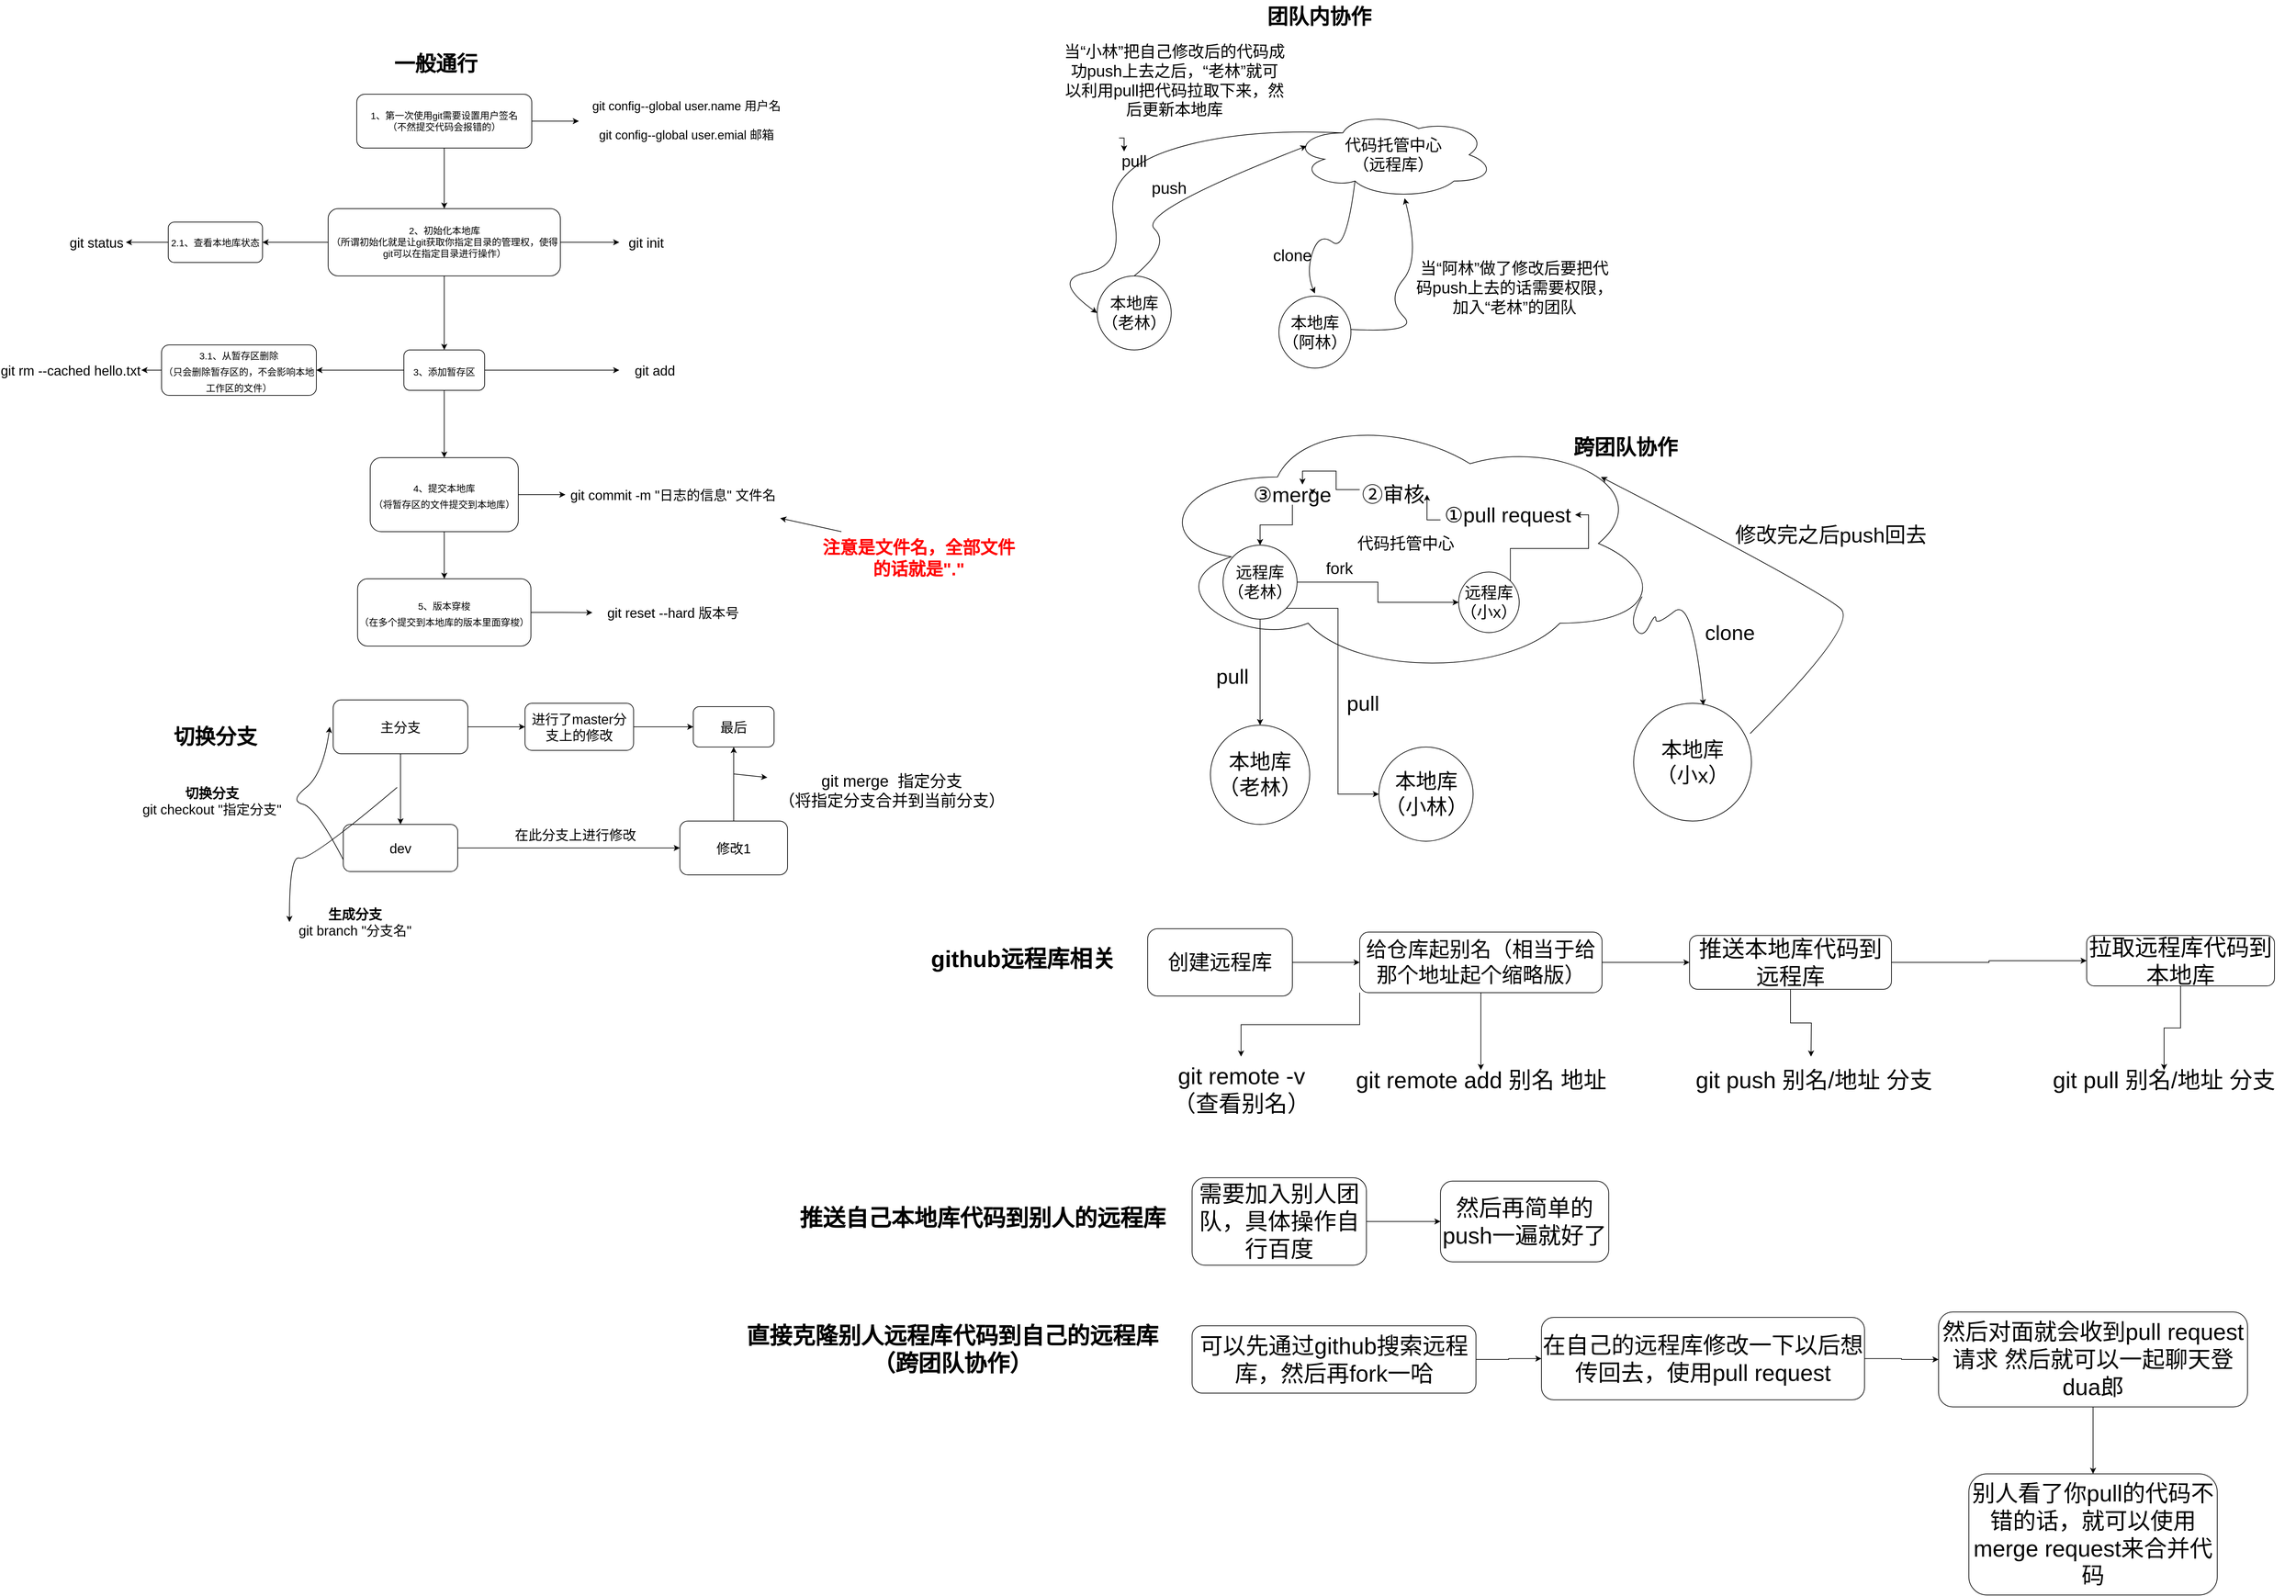 <mxfile version="16.5.1" type="device"><diagram id="C5RBs43oDa-KdzZeNtuy" name="Page-1"><mxGraphModel dx="2557" dy="1148" grid="1" gridSize="10" guides="1" tooltips="1" connect="1" arrows="1" fold="1" page="1" pageScale="1" pageWidth="827" pageHeight="1169" math="0" shadow="0"><root><mxCell id="WIyWlLk6GJQsqaUBKTNV-0"/><mxCell id="WIyWlLk6GJQsqaUBKTNV-1" parent="WIyWlLk6GJQsqaUBKTNV-0"/><mxCell id="z1bAeYXNtWVcuy7Jk_xN-4" style="edgeStyle=orthogonalEdgeStyle;rounded=0;orthogonalLoop=1;jettySize=auto;html=1;exitX=1;exitY=0.5;exitDx=0;exitDy=0;" parent="WIyWlLk6GJQsqaUBKTNV-1" source="z1bAeYXNtWVcuy7Jk_xN-0" target="z1bAeYXNtWVcuy7Jk_xN-2" edge="1"><mxGeometry relative="1" as="geometry"/></mxCell><mxCell id="z1bAeYXNtWVcuy7Jk_xN-11" style="edgeStyle=orthogonalEdgeStyle;rounded=0;orthogonalLoop=1;jettySize=auto;html=1;exitX=0.5;exitY=1;exitDx=0;exitDy=0;fontSize=18;" parent="WIyWlLk6GJQsqaUBKTNV-1" source="z1bAeYXNtWVcuy7Jk_xN-0" target="z1bAeYXNtWVcuy7Jk_xN-6" edge="1"><mxGeometry relative="1" as="geometry"/></mxCell><mxCell id="z1bAeYXNtWVcuy7Jk_xN-0" value="&lt;font style=&quot;font-size: 14px&quot;&gt;1、第一次使用git需要设置用户签名&lt;br&gt;（不然提交代码会报错的）&lt;/font&gt;" style="rounded=1;whiteSpace=wrap;html=1;" parent="WIyWlLk6GJQsqaUBKTNV-1" vertex="1"><mxGeometry x="-30" y="220" width="260" height="80" as="geometry"/></mxCell><mxCell id="z1bAeYXNtWVcuy7Jk_xN-2" value="&lt;font style=&quot;font-size: 18px&quot;&gt;git config--global user.name 用户名&lt;br&gt;&lt;br&gt;git config--global user.emial 邮箱&lt;/font&gt;" style="text;html=1;strokeColor=none;fillColor=none;align=center;verticalAlign=middle;whiteSpace=wrap;rounded=0;" parent="WIyWlLk6GJQsqaUBKTNV-1" vertex="1"><mxGeometry x="300" y="245" width="320" height="30" as="geometry"/></mxCell><mxCell id="z1bAeYXNtWVcuy7Jk_xN-8" style="edgeStyle=orthogonalEdgeStyle;rounded=0;orthogonalLoop=1;jettySize=auto;html=1;exitX=1;exitY=0.5;exitDx=0;exitDy=0;fontSize=18;" parent="WIyWlLk6GJQsqaUBKTNV-1" source="z1bAeYXNtWVcuy7Jk_xN-6" edge="1"><mxGeometry relative="1" as="geometry"><mxPoint x="360" y="440" as="targetPoint"/><Array as="points"><mxPoint x="300" y="440"/><mxPoint x="300" y="440"/></Array></mxGeometry></mxCell><mxCell id="z1bAeYXNtWVcuy7Jk_xN-10" style="edgeStyle=orthogonalEdgeStyle;rounded=0;orthogonalLoop=1;jettySize=auto;html=1;exitX=0;exitY=0.5;exitDx=0;exitDy=0;entryX=1;entryY=0.5;entryDx=0;entryDy=0;fontSize=18;" parent="WIyWlLk6GJQsqaUBKTNV-1" source="z1bAeYXNtWVcuy7Jk_xN-6" target="z1bAeYXNtWVcuy7Jk_xN-9" edge="1"><mxGeometry relative="1" as="geometry"/></mxCell><mxCell id="z1bAeYXNtWVcuy7Jk_xN-16" style="edgeStyle=orthogonalEdgeStyle;rounded=0;orthogonalLoop=1;jettySize=auto;html=1;exitX=0.5;exitY=1;exitDx=0;exitDy=0;fontSize=20;" parent="WIyWlLk6GJQsqaUBKTNV-1" source="z1bAeYXNtWVcuy7Jk_xN-6" target="z1bAeYXNtWVcuy7Jk_xN-15" edge="1"><mxGeometry relative="1" as="geometry"/></mxCell><mxCell id="z1bAeYXNtWVcuy7Jk_xN-6" value="&lt;font style=&quot;font-size: 14px&quot;&gt;2、初始化本地库&lt;br&gt;（所谓初始化就是让git获取你指定目录的管理权，使得git可以在指定目录进行操作）&lt;/font&gt;" style="rounded=1;whiteSpace=wrap;html=1;" parent="WIyWlLk6GJQsqaUBKTNV-1" vertex="1"><mxGeometry x="-72.5" y="390" width="345" height="100" as="geometry"/></mxCell><mxCell id="z1bAeYXNtWVcuy7Jk_xN-7" value="&lt;font style=&quot;font-size: 20px&quot;&gt;git init&lt;/font&gt;" style="text;html=1;strokeColor=none;fillColor=none;align=center;verticalAlign=middle;whiteSpace=wrap;rounded=0;" parent="WIyWlLk6GJQsqaUBKTNV-1" vertex="1"><mxGeometry x="370" y="425" width="60" height="30" as="geometry"/></mxCell><mxCell id="z1bAeYXNtWVcuy7Jk_xN-14" style="edgeStyle=orthogonalEdgeStyle;rounded=0;orthogonalLoop=1;jettySize=auto;html=1;exitX=0;exitY=0.5;exitDx=0;exitDy=0;fontSize=14;" parent="WIyWlLk6GJQsqaUBKTNV-1" source="z1bAeYXNtWVcuy7Jk_xN-9" target="z1bAeYXNtWVcuy7Jk_xN-12" edge="1"><mxGeometry relative="1" as="geometry"/></mxCell><mxCell id="z1bAeYXNtWVcuy7Jk_xN-9" value="&lt;font style=&quot;font-size: 14px&quot;&gt;2.1、查看本地库状态&lt;/font&gt;" style="rounded=1;whiteSpace=wrap;html=1;fontSize=18;" parent="WIyWlLk6GJQsqaUBKTNV-1" vertex="1"><mxGeometry x="-310" y="410" width="140" height="60" as="geometry"/></mxCell><mxCell id="z1bAeYXNtWVcuy7Jk_xN-12" value="&lt;font style=&quot;font-size: 20px&quot;&gt;git status&lt;/font&gt;" style="text;html=1;strokeColor=none;fillColor=none;align=center;verticalAlign=middle;whiteSpace=wrap;rounded=0;fontSize=14;" parent="WIyWlLk6GJQsqaUBKTNV-1" vertex="1"><mxGeometry x="-460" y="425" width="87" height="30" as="geometry"/></mxCell><mxCell id="z1bAeYXNtWVcuy7Jk_xN-18" style="edgeStyle=orthogonalEdgeStyle;rounded=0;orthogonalLoop=1;jettySize=auto;html=1;exitX=1;exitY=0.5;exitDx=0;exitDy=0;fontSize=14;" parent="WIyWlLk6GJQsqaUBKTNV-1" source="z1bAeYXNtWVcuy7Jk_xN-15" edge="1"><mxGeometry relative="1" as="geometry"><mxPoint x="360" y="630" as="targetPoint"/></mxGeometry></mxCell><mxCell id="z1bAeYXNtWVcuy7Jk_xN-21" style="edgeStyle=orthogonalEdgeStyle;rounded=0;orthogonalLoop=1;jettySize=auto;html=1;exitX=0;exitY=0.5;exitDx=0;exitDy=0;fontSize=14;" parent="WIyWlLk6GJQsqaUBKTNV-1" source="z1bAeYXNtWVcuy7Jk_xN-15" target="z1bAeYXNtWVcuy7Jk_xN-20" edge="1"><mxGeometry relative="1" as="geometry"/></mxCell><mxCell id="z1bAeYXNtWVcuy7Jk_xN-25" style="edgeStyle=orthogonalEdgeStyle;rounded=0;orthogonalLoop=1;jettySize=auto;html=1;exitX=0.5;exitY=1;exitDx=0;exitDy=0;fontSize=20;" parent="WIyWlLk6GJQsqaUBKTNV-1" source="z1bAeYXNtWVcuy7Jk_xN-15" target="z1bAeYXNtWVcuy7Jk_xN-24" edge="1"><mxGeometry relative="1" as="geometry"/></mxCell><mxCell id="z1bAeYXNtWVcuy7Jk_xN-15" value="&lt;font style=&quot;font-size: 14px&quot;&gt;3、添加暂存区&lt;/font&gt;" style="rounded=1;whiteSpace=wrap;html=1;fontSize=20;" parent="WIyWlLk6GJQsqaUBKTNV-1" vertex="1"><mxGeometry x="40" y="600" width="120" height="60" as="geometry"/></mxCell><mxCell id="z1bAeYXNtWVcuy7Jk_xN-17" value="&lt;font style=&quot;font-size: 20px&quot;&gt;git add&lt;/font&gt;" style="text;html=1;strokeColor=none;fillColor=none;align=center;verticalAlign=middle;whiteSpace=wrap;rounded=0;fontSize=14;" parent="WIyWlLk6GJQsqaUBKTNV-1" vertex="1"><mxGeometry x="370" y="615" width="86" height="30" as="geometry"/></mxCell><mxCell id="z1bAeYXNtWVcuy7Jk_xN-23" style="edgeStyle=orthogonalEdgeStyle;rounded=0;orthogonalLoop=1;jettySize=auto;html=1;exitX=0;exitY=0.5;exitDx=0;exitDy=0;fontSize=14;" parent="WIyWlLk6GJQsqaUBKTNV-1" source="z1bAeYXNtWVcuy7Jk_xN-20" target="z1bAeYXNtWVcuy7Jk_xN-22" edge="1"><mxGeometry relative="1" as="geometry"/></mxCell><mxCell id="z1bAeYXNtWVcuy7Jk_xN-20" value="&lt;font style=&quot;font-size: 14px&quot;&gt;3.1、从暂存区删除&lt;br&gt;（只会删除暂存区的，不会影响本地工作区的文件）&lt;/font&gt;" style="rounded=1;whiteSpace=wrap;html=1;fontSize=20;" parent="WIyWlLk6GJQsqaUBKTNV-1" vertex="1"><mxGeometry x="-320" y="592.5" width="230" height="75" as="geometry"/></mxCell><mxCell id="z1bAeYXNtWVcuy7Jk_xN-22" value="&lt;font style=&quot;font-size: 20px&quot;&gt;git rm --cached hello.txt&lt;/font&gt;" style="text;html=1;strokeColor=none;fillColor=none;align=center;verticalAlign=middle;whiteSpace=wrap;rounded=0;fontSize=14;" parent="WIyWlLk6GJQsqaUBKTNV-1" vertex="1"><mxGeometry x="-560" y="615" width="210" height="30" as="geometry"/></mxCell><mxCell id="z1bAeYXNtWVcuy7Jk_xN-27" style="edgeStyle=orthogonalEdgeStyle;rounded=0;orthogonalLoop=1;jettySize=auto;html=1;exitX=1;exitY=0.5;exitDx=0;exitDy=0;fontSize=20;" parent="WIyWlLk6GJQsqaUBKTNV-1" source="z1bAeYXNtWVcuy7Jk_xN-24" target="z1bAeYXNtWVcuy7Jk_xN-26" edge="1"><mxGeometry relative="1" as="geometry"/></mxCell><mxCell id="z1bAeYXNtWVcuy7Jk_xN-31" style="edgeStyle=orthogonalEdgeStyle;rounded=0;orthogonalLoop=1;jettySize=auto;html=1;exitX=0.5;exitY=1;exitDx=0;exitDy=0;fontSize=20;" parent="WIyWlLk6GJQsqaUBKTNV-1" source="z1bAeYXNtWVcuy7Jk_xN-24" target="z1bAeYXNtWVcuy7Jk_xN-30" edge="1"><mxGeometry relative="1" as="geometry"/></mxCell><mxCell id="z1bAeYXNtWVcuy7Jk_xN-24" value="&lt;font style=&quot;font-size: 14px&quot;&gt;4、提交本地库&lt;br&gt;（将暂存区的文件提交到本地库）&lt;br&gt;&lt;/font&gt;" style="rounded=1;whiteSpace=wrap;html=1;fontSize=20;" parent="WIyWlLk6GJQsqaUBKTNV-1" vertex="1"><mxGeometry x="-10" y="760" width="220" height="110" as="geometry"/></mxCell><mxCell id="z1bAeYXNtWVcuy7Jk_xN-26" value="&lt;font style=&quot;font-size: 20px&quot;&gt;git commit -m &quot;日志的信息&quot; 文件名&lt;/font&gt;" style="text;html=1;strokeColor=none;fillColor=none;align=center;verticalAlign=middle;whiteSpace=wrap;rounded=0;fontSize=14;" parent="WIyWlLk6GJQsqaUBKTNV-1" vertex="1"><mxGeometry x="280" y="780" width="320" height="70" as="geometry"/></mxCell><mxCell id="z1bAeYXNtWVcuy7Jk_xN-34" style="edgeStyle=orthogonalEdgeStyle;rounded=0;orthogonalLoop=1;jettySize=auto;html=1;exitX=1;exitY=0.5;exitDx=0;exitDy=0;fontSize=20;" parent="WIyWlLk6GJQsqaUBKTNV-1" source="z1bAeYXNtWVcuy7Jk_xN-30" edge="1"><mxGeometry relative="1" as="geometry"><mxPoint x="320" y="990.286" as="targetPoint"/></mxGeometry></mxCell><mxCell id="z1bAeYXNtWVcuy7Jk_xN-30" value="&lt;font style=&quot;font-size: 14px&quot;&gt;5、版本穿梭&lt;br&gt;（在多个提交到本地库的版本里面穿梭）&lt;br&gt;&lt;/font&gt;" style="rounded=1;whiteSpace=wrap;html=1;fontSize=20;" parent="WIyWlLk6GJQsqaUBKTNV-1" vertex="1"><mxGeometry x="-28.75" y="940" width="257.5" height="100" as="geometry"/></mxCell><mxCell id="z1bAeYXNtWVcuy7Jk_xN-32" value="&lt;font style=&quot;font-size: 20px&quot;&gt;git reset --hard 版本号&lt;/font&gt;" style="text;html=1;strokeColor=none;fillColor=none;align=center;verticalAlign=middle;whiteSpace=wrap;rounded=0;fontSize=14;" parent="WIyWlLk6GJQsqaUBKTNV-1" vertex="1"><mxGeometry x="330" y="975" width="220" height="30" as="geometry"/></mxCell><mxCell id="z1bAeYXNtWVcuy7Jk_xN-37" style="edgeStyle=orthogonalEdgeStyle;rounded=0;orthogonalLoop=1;jettySize=auto;html=1;exitX=1;exitY=0.5;exitDx=0;exitDy=0;entryX=0;entryY=0.5;entryDx=0;entryDy=0;fontSize=20;" parent="WIyWlLk6GJQsqaUBKTNV-1" source="z1bAeYXNtWVcuy7Jk_xN-35" target="z1bAeYXNtWVcuy7Jk_xN-36" edge="1"><mxGeometry relative="1" as="geometry"/></mxCell><mxCell id="z1bAeYXNtWVcuy7Jk_xN-42" style="edgeStyle=orthogonalEdgeStyle;rounded=0;orthogonalLoop=1;jettySize=auto;html=1;exitX=0.5;exitY=1;exitDx=0;exitDy=0;fontSize=20;" parent="WIyWlLk6GJQsqaUBKTNV-1" source="z1bAeYXNtWVcuy7Jk_xN-35" target="z1bAeYXNtWVcuy7Jk_xN-39" edge="1"><mxGeometry relative="1" as="geometry"><Array as="points"><mxPoint x="35" y="1260"/><mxPoint x="35" y="1260"/></Array></mxGeometry></mxCell><mxCell id="z1bAeYXNtWVcuy7Jk_xN-35" value="主分支" style="rounded=1;whiteSpace=wrap;html=1;fontSize=20;" parent="WIyWlLk6GJQsqaUBKTNV-1" vertex="1"><mxGeometry x="-65" y="1120" width="200" height="80" as="geometry"/></mxCell><mxCell id="z1bAeYXNtWVcuy7Jk_xN-41" style="edgeStyle=orthogonalEdgeStyle;rounded=0;orthogonalLoop=1;jettySize=auto;html=1;exitX=1;exitY=0.5;exitDx=0;exitDy=0;entryX=0;entryY=0.5;entryDx=0;entryDy=0;fontSize=20;" parent="WIyWlLk6GJQsqaUBKTNV-1" source="z1bAeYXNtWVcuy7Jk_xN-36" target="z1bAeYXNtWVcuy7Jk_xN-38" edge="1"><mxGeometry relative="1" as="geometry"/></mxCell><mxCell id="z1bAeYXNtWVcuy7Jk_xN-36" value="进行了master分支上的修改" style="rounded=1;whiteSpace=wrap;html=1;fontSize=20;" parent="WIyWlLk6GJQsqaUBKTNV-1" vertex="1"><mxGeometry x="220" y="1125" width="161.25" height="70" as="geometry"/></mxCell><mxCell id="z1bAeYXNtWVcuy7Jk_xN-38" value="最后" style="rounded=1;whiteSpace=wrap;html=1;fontSize=20;" parent="WIyWlLk6GJQsqaUBKTNV-1" vertex="1"><mxGeometry x="470" y="1130" width="120" height="60" as="geometry"/></mxCell><mxCell id="z1bAeYXNtWVcuy7Jk_xN-43" style="edgeStyle=orthogonalEdgeStyle;rounded=0;orthogonalLoop=1;jettySize=auto;html=1;exitX=1;exitY=0.5;exitDx=0;exitDy=0;fontSize=20;" parent="WIyWlLk6GJQsqaUBKTNV-1" source="z1bAeYXNtWVcuy7Jk_xN-39" target="z1bAeYXNtWVcuy7Jk_xN-40" edge="1"><mxGeometry relative="1" as="geometry"/></mxCell><mxCell id="z1bAeYXNtWVcuy7Jk_xN-39" value="dev" style="rounded=1;whiteSpace=wrap;html=1;fontSize=20;" parent="WIyWlLk6GJQsqaUBKTNV-1" vertex="1"><mxGeometry x="-50" y="1305" width="170" height="70" as="geometry"/></mxCell><mxCell id="z1bAeYXNtWVcuy7Jk_xN-44" style="edgeStyle=orthogonalEdgeStyle;rounded=0;orthogonalLoop=1;jettySize=auto;html=1;exitX=0.5;exitY=0;exitDx=0;exitDy=0;fontSize=20;" parent="WIyWlLk6GJQsqaUBKTNV-1" source="z1bAeYXNtWVcuy7Jk_xN-40" target="z1bAeYXNtWVcuy7Jk_xN-38" edge="1"><mxGeometry relative="1" as="geometry"/></mxCell><mxCell id="z1bAeYXNtWVcuy7Jk_xN-40" value="修改1" style="rounded=1;whiteSpace=wrap;html=1;fontSize=20;" parent="WIyWlLk6GJQsqaUBKTNV-1" vertex="1"><mxGeometry x="450" y="1300" width="160" height="80" as="geometry"/></mxCell><mxCell id="z1bAeYXNtWVcuy7Jk_xN-48" value="" style="curved=1;endArrow=classic;html=1;rounded=0;fontSize=20;exitX=0;exitY=0.75;exitDx=0;exitDy=0;" parent="WIyWlLk6GJQsqaUBKTNV-1" source="z1bAeYXNtWVcuy7Jk_xN-39" edge="1"><mxGeometry width="50" height="50" relative="1" as="geometry"><mxPoint x="-210" y="1340" as="sourcePoint"/><mxPoint x="-70" y="1160" as="targetPoint"/><Array as="points"><mxPoint x="-90" y="1280"/><mxPoint x="-130" y="1270"/><mxPoint x="-80" y="1230"/></Array></mxGeometry></mxCell><mxCell id="z1bAeYXNtWVcuy7Jk_xN-49" value="&lt;b&gt;切换分支&lt;/b&gt;&lt;br&gt;git checkout &quot;指定分支&quot;" style="text;html=1;strokeColor=none;fillColor=none;align=center;verticalAlign=middle;whiteSpace=wrap;rounded=0;fontSize=20;" parent="WIyWlLk6GJQsqaUBKTNV-1" vertex="1"><mxGeometry x="-360" y="1240" width="230" height="60" as="geometry"/></mxCell><mxCell id="z1bAeYXNtWVcuy7Jk_xN-50" value="&lt;b&gt;生成分支&lt;/b&gt;&lt;br&gt;git branch &quot;分支名&quot;" style="text;html=1;strokeColor=none;fillColor=none;align=center;verticalAlign=middle;whiteSpace=wrap;rounded=0;fontSize=20;" parent="WIyWlLk6GJQsqaUBKTNV-1" vertex="1"><mxGeometry x="-125" y="1420" width="185" height="60" as="geometry"/></mxCell><mxCell id="z1bAeYXNtWVcuy7Jk_xN-51" value="" style="curved=1;endArrow=classic;html=1;rounded=0;fontSize=20;" parent="WIyWlLk6GJQsqaUBKTNV-1" edge="1"><mxGeometry width="50" height="50" relative="1" as="geometry"><mxPoint x="30" y="1250" as="sourcePoint"/><mxPoint x="-130" y="1450" as="targetPoint"/><Array as="points"><mxPoint x="-100" y="1360"/><mxPoint x="-130" y="1350"/></Array></mxGeometry></mxCell><mxCell id="z1bAeYXNtWVcuy7Jk_xN-52" value="在此分支上进行修改" style="text;html=1;strokeColor=none;fillColor=none;align=center;verticalAlign=middle;whiteSpace=wrap;rounded=0;fontSize=20;" parent="WIyWlLk6GJQsqaUBKTNV-1" vertex="1"><mxGeometry x="190" y="1305" width="210" height="30" as="geometry"/></mxCell><mxCell id="z1bAeYXNtWVcuy7Jk_xN-53" value="&lt;font style=&quot;font-size: 24px&quot;&gt;git merge&amp;nbsp; 指定分支&lt;br&gt;（将指定分支合并到当前分支）&lt;br&gt;&lt;/font&gt;" style="text;html=1;strokeColor=none;fillColor=none;align=center;verticalAlign=middle;whiteSpace=wrap;rounded=0;fontSize=20;" parent="WIyWlLk6GJQsqaUBKTNV-1" vertex="1"><mxGeometry x="580" y="1220" width="370" height="70" as="geometry"/></mxCell><mxCell id="z1bAeYXNtWVcuy7Jk_xN-54" value="" style="endArrow=classic;html=1;rounded=0;fontSize=24;" parent="WIyWlLk6GJQsqaUBKTNV-1" target="z1bAeYXNtWVcuy7Jk_xN-53" edge="1"><mxGeometry width="50" height="50" relative="1" as="geometry"><mxPoint x="530" y="1230" as="sourcePoint"/><mxPoint x="590" y="1210" as="targetPoint"/></mxGeometry></mxCell><mxCell id="z1bAeYXNtWVcuy7Jk_xN-57" value="&lt;span&gt;代码托管中心&lt;/span&gt;&lt;br&gt;&lt;span&gt;（远程库）&lt;/span&gt;" style="ellipse;shape=cloud;whiteSpace=wrap;html=1;fontSize=24;" parent="WIyWlLk6GJQsqaUBKTNV-1" vertex="1"><mxGeometry x="1360" y="245" width="300" height="130" as="geometry"/></mxCell><mxCell id="z1bAeYXNtWVcuy7Jk_xN-58" value="本地库&lt;br&gt;（老林）" style="ellipse;whiteSpace=wrap;html=1;aspect=fixed;fontSize=24;" parent="WIyWlLk6GJQsqaUBKTNV-1" vertex="1"><mxGeometry x="1070" y="490" width="110" height="110" as="geometry"/></mxCell><mxCell id="z1bAeYXNtWVcuy7Jk_xN-59" value="" style="curved=1;endArrow=classic;html=1;rounded=0;fontSize=24;exitX=0.5;exitY=0;exitDx=0;exitDy=0;entryX=0.07;entryY=0.4;entryDx=0;entryDy=0;entryPerimeter=0;" parent="WIyWlLk6GJQsqaUBKTNV-1" source="z1bAeYXNtWVcuy7Jk_xN-58" target="z1bAeYXNtWVcuy7Jk_xN-57" edge="1"><mxGeometry width="50" height="50" relative="1" as="geometry"><mxPoint x="1130" y="445" as="sourcePoint"/><mxPoint x="1180" y="395" as="targetPoint"/><Array as="points"><mxPoint x="1180" y="445"/><mxPoint x="1130" y="395"/></Array></mxGeometry></mxCell><mxCell id="z1bAeYXNtWVcuy7Jk_xN-60" value="push" style="text;html=1;strokeColor=none;fillColor=none;align=center;verticalAlign=middle;whiteSpace=wrap;rounded=0;fontSize=24;" parent="WIyWlLk6GJQsqaUBKTNV-1" vertex="1"><mxGeometry x="1147" y="345" width="60" height="30" as="geometry"/></mxCell><mxCell id="z1bAeYXNtWVcuy7Jk_xN-61" value="本地库&lt;br&gt;（阿林）" style="ellipse;whiteSpace=wrap;html=1;aspect=fixed;fontSize=24;" parent="WIyWlLk6GJQsqaUBKTNV-1" vertex="1"><mxGeometry x="1340" y="520" width="107" height="107" as="geometry"/></mxCell><mxCell id="z1bAeYXNtWVcuy7Jk_xN-63" value="" style="curved=1;endArrow=classic;html=1;rounded=0;fontSize=24;exitX=0.31;exitY=0.8;exitDx=0;exitDy=0;exitPerimeter=0;entryX=0.5;entryY=0;entryDx=0;entryDy=0;" parent="WIyWlLk6GJQsqaUBKTNV-1" source="z1bAeYXNtWVcuy7Jk_xN-57" edge="1"><mxGeometry width="50" height="50" relative="1" as="geometry"><mxPoint x="1340" y="455" as="sourcePoint"/><mxPoint x="1393.5" y="516" as="targetPoint"/><Array as="points"><mxPoint x="1440" y="455"/><mxPoint x="1400" y="425"/><mxPoint x="1380" y="485"/></Array></mxGeometry></mxCell><mxCell id="z1bAeYXNtWVcuy7Jk_xN-64" value="clone" style="text;html=1;strokeColor=none;fillColor=none;align=center;verticalAlign=middle;whiteSpace=wrap;rounded=0;fontSize=24;" parent="WIyWlLk6GJQsqaUBKTNV-1" vertex="1"><mxGeometry x="1330" y="445" width="60" height="30" as="geometry"/></mxCell><mxCell id="z1bAeYXNtWVcuy7Jk_xN-66" value="" style="curved=1;endArrow=classic;html=1;rounded=0;fontSize=24;exitX=1;exitY=0.5;exitDx=0;exitDy=0;" parent="WIyWlLk6GJQsqaUBKTNV-1" target="z1bAeYXNtWVcuy7Jk_xN-57" edge="1"><mxGeometry width="50" height="50" relative="1" as="geometry"><mxPoint x="1447.0" y="569.5" as="sourcePoint"/><mxPoint x="1550" y="525" as="targetPoint"/><Array as="points"><mxPoint x="1550" y="575"/><mxPoint x="1500" y="525"/><mxPoint x="1550" y="465"/></Array></mxGeometry></mxCell><mxCell id="z1bAeYXNtWVcuy7Jk_xN-67" value="当“阿林”做了修改后要把代码push上去的话需要权限，加入“老林”的团队" style="text;html=1;strokeColor=none;fillColor=none;align=center;verticalAlign=middle;whiteSpace=wrap;rounded=0;fontSize=24;" parent="WIyWlLk6GJQsqaUBKTNV-1" vertex="1"><mxGeometry x="1540" y="455" width="300" height="105" as="geometry"/></mxCell><mxCell id="z1bAeYXNtWVcuy7Jk_xN-68" value="" style="curved=1;endArrow=classic;html=1;rounded=0;fontSize=24;exitX=0.25;exitY=0.25;exitDx=0;exitDy=0;exitPerimeter=0;entryX=0;entryY=0.5;entryDx=0;entryDy=0;" parent="WIyWlLk6GJQsqaUBKTNV-1" source="z1bAeYXNtWVcuy7Jk_xN-57" target="z1bAeYXNtWVcuy7Jk_xN-58" edge="1"><mxGeometry width="50" height="50" relative="1" as="geometry"><mxPoint x="1000" y="545" as="sourcePoint"/><mxPoint x="1050" y="495" as="targetPoint"/><Array as="points"><mxPoint x="1280" y="270"/><mxPoint x="1080" y="335"/><mxPoint x="1110" y="475"/><mxPoint x="1000" y="495"/></Array></mxGeometry></mxCell><mxCell id="z1bAeYXNtWVcuy7Jk_xN-69" value="pull" style="text;html=1;strokeColor=none;fillColor=none;align=center;verticalAlign=middle;whiteSpace=wrap;rounded=0;fontSize=24;" parent="WIyWlLk6GJQsqaUBKTNV-1" vertex="1"><mxGeometry x="1095" y="305" width="60" height="30" as="geometry"/></mxCell><mxCell id="z1bAeYXNtWVcuy7Jk_xN-72" style="edgeStyle=orthogonalEdgeStyle;rounded=0;orthogonalLoop=1;jettySize=auto;html=1;exitX=0.25;exitY=1;exitDx=0;exitDy=0;entryX=0.25;entryY=0;entryDx=0;entryDy=0;fontSize=24;" parent="WIyWlLk6GJQsqaUBKTNV-1" source="z1bAeYXNtWVcuy7Jk_xN-70" target="z1bAeYXNtWVcuy7Jk_xN-69" edge="1"><mxGeometry relative="1" as="geometry"/></mxCell><mxCell id="z1bAeYXNtWVcuy7Jk_xN-70" value="当“小林”把自己修改后的代码成功push上去之后，“老林”就可以利用pull把代码拉取下来，然后更新本地库" style="text;html=1;strokeColor=none;fillColor=none;align=center;verticalAlign=middle;whiteSpace=wrap;rounded=0;fontSize=24;" parent="WIyWlLk6GJQsqaUBKTNV-1" vertex="1"><mxGeometry x="1020" y="115" width="330" height="170" as="geometry"/></mxCell><mxCell id="z1bAeYXNtWVcuy7Jk_xN-73" value="代码托管中心&lt;br&gt;" style="ellipse;shape=cloud;whiteSpace=wrap;html=1;fontSize=24;" parent="WIyWlLk6GJQsqaUBKTNV-1" vertex="1"><mxGeometry x="1147" y="690" width="763" height="395" as="geometry"/></mxCell><mxCell id="z1bAeYXNtWVcuy7Jk_xN-76" style="edgeStyle=orthogonalEdgeStyle;rounded=0;orthogonalLoop=1;jettySize=auto;html=1;exitX=1;exitY=0.5;exitDx=0;exitDy=0;fontSize=24;" parent="WIyWlLk6GJQsqaUBKTNV-1" source="z1bAeYXNtWVcuy7Jk_xN-74" target="z1bAeYXNtWVcuy7Jk_xN-75" edge="1"><mxGeometry relative="1" as="geometry"/></mxCell><mxCell id="z1bAeYXNtWVcuy7Jk_xN-104" style="edgeStyle=orthogonalEdgeStyle;rounded=0;orthogonalLoop=1;jettySize=auto;html=1;exitX=0.5;exitY=1;exitDx=0;exitDy=0;entryX=0.5;entryY=0;entryDx=0;entryDy=0;fontSize=31;" parent="WIyWlLk6GJQsqaUBKTNV-1" source="z1bAeYXNtWVcuy7Jk_xN-74" target="z1bAeYXNtWVcuy7Jk_xN-102" edge="1"><mxGeometry relative="1" as="geometry"/></mxCell><mxCell id="z1bAeYXNtWVcuy7Jk_xN-107" style="edgeStyle=orthogonalEdgeStyle;rounded=0;orthogonalLoop=1;jettySize=auto;html=1;exitX=1;exitY=1;exitDx=0;exitDy=0;entryX=0;entryY=0.5;entryDx=0;entryDy=0;fontSize=31;" parent="WIyWlLk6GJQsqaUBKTNV-1" source="z1bAeYXNtWVcuy7Jk_xN-74" target="z1bAeYXNtWVcuy7Jk_xN-106" edge="1"><mxGeometry relative="1" as="geometry"/></mxCell><mxCell id="z1bAeYXNtWVcuy7Jk_xN-74" value="远程库&lt;br&gt;（老林）" style="ellipse;whiteSpace=wrap;html=1;aspect=fixed;fontSize=24;" parent="WIyWlLk6GJQsqaUBKTNV-1" vertex="1"><mxGeometry x="1257" y="890" width="110" height="110" as="geometry"/></mxCell><mxCell id="z1bAeYXNtWVcuy7Jk_xN-94" style="edgeStyle=orthogonalEdgeStyle;rounded=0;orthogonalLoop=1;jettySize=auto;html=1;exitX=1;exitY=0;exitDx=0;exitDy=0;entryX=1;entryY=0.5;entryDx=0;entryDy=0;fontSize=31;" parent="WIyWlLk6GJQsqaUBKTNV-1" source="z1bAeYXNtWVcuy7Jk_xN-75" target="z1bAeYXNtWVcuy7Jk_xN-90" edge="1"><mxGeometry relative="1" as="geometry"/></mxCell><mxCell id="z1bAeYXNtWVcuy7Jk_xN-75" value="远程库&lt;br&gt;（小x）" style="ellipse;whiteSpace=wrap;html=1;aspect=fixed;fontSize=24;" parent="WIyWlLk6GJQsqaUBKTNV-1" vertex="1"><mxGeometry x="1607" y="930" width="90" height="90" as="geometry"/></mxCell><mxCell id="z1bAeYXNtWVcuy7Jk_xN-77" value="fork" style="text;html=1;strokeColor=none;fillColor=none;align=center;verticalAlign=middle;whiteSpace=wrap;rounded=0;fontSize=24;" parent="WIyWlLk6GJQsqaUBKTNV-1" vertex="1"><mxGeometry x="1400" y="910" width="60" height="30" as="geometry"/></mxCell><mxCell id="z1bAeYXNtWVcuy7Jk_xN-80" value="&lt;b&gt;&lt;font style=&quot;font-size: 31px&quot;&gt;团队内协作&lt;/font&gt;&lt;/b&gt;" style="text;html=1;strokeColor=none;fillColor=none;align=center;verticalAlign=middle;whiteSpace=wrap;rounded=0;fontSize=24;" parent="WIyWlLk6GJQsqaUBKTNV-1" vertex="1"><mxGeometry x="1305" y="80" width="190" height="50" as="geometry"/></mxCell><mxCell id="z1bAeYXNtWVcuy7Jk_xN-81" value="&lt;b&gt;切换分支&lt;/b&gt;" style="text;html=1;strokeColor=none;fillColor=none;align=center;verticalAlign=middle;whiteSpace=wrap;rounded=0;fontSize=31;" parent="WIyWlLk6GJQsqaUBKTNV-1" vertex="1"><mxGeometry x="-320" y="1159" width="160" height="31" as="geometry"/></mxCell><mxCell id="z1bAeYXNtWVcuy7Jk_xN-82" value="&lt;b&gt;一般通行&lt;/b&gt;" style="text;html=1;strokeColor=none;fillColor=none;align=center;verticalAlign=middle;whiteSpace=wrap;rounded=0;fontSize=31;" parent="WIyWlLk6GJQsqaUBKTNV-1" vertex="1"><mxGeometry x="-15" y="160" width="205" height="30" as="geometry"/></mxCell><mxCell id="z1bAeYXNtWVcuy7Jk_xN-83" value="本地库&lt;br&gt;（小x）" style="ellipse;whiteSpace=wrap;html=1;aspect=fixed;fontSize=31;" parent="WIyWlLk6GJQsqaUBKTNV-1" vertex="1"><mxGeometry x="1867" y="1125" width="175" height="175" as="geometry"/></mxCell><mxCell id="z1bAeYXNtWVcuy7Jk_xN-84" value="" style="curved=1;endArrow=classic;html=1;rounded=0;fontSize=31;exitX=0.96;exitY=0.7;exitDx=0;exitDy=0;exitPerimeter=0;entryX=0.592;entryY=0.017;entryDx=0;entryDy=0;entryPerimeter=0;" parent="WIyWlLk6GJQsqaUBKTNV-1" source="z1bAeYXNtWVcuy7Jk_xN-73" target="z1bAeYXNtWVcuy7Jk_xN-83" edge="1"><mxGeometry width="50" height="50" relative="1" as="geometry"><mxPoint x="1960" y="960" as="sourcePoint"/><mxPoint x="2010" y="910" as="targetPoint"/><Array as="points"><mxPoint x="1860" y="1000"/><mxPoint x="1880" y="1030"/><mxPoint x="1900" y="990"/><mxPoint x="1900" y="1010"/><mxPoint x="1955" y="967"/></Array></mxGeometry></mxCell><mxCell id="z1bAeYXNtWVcuy7Jk_xN-85" value="clone" style="text;html=1;strokeColor=none;fillColor=none;align=center;verticalAlign=middle;whiteSpace=wrap;rounded=0;fontSize=31;" parent="WIyWlLk6GJQsqaUBKTNV-1" vertex="1"><mxGeometry x="1980" y="1005" width="60" height="30" as="geometry"/></mxCell><mxCell id="z1bAeYXNtWVcuy7Jk_xN-86" value="&lt;b&gt;跨团队协作&lt;/b&gt;" style="text;html=1;strokeColor=none;fillColor=none;align=center;verticalAlign=middle;whiteSpace=wrap;rounded=0;fontSize=31;" parent="WIyWlLk6GJQsqaUBKTNV-1" vertex="1"><mxGeometry x="1730" y="730" width="250" height="30" as="geometry"/></mxCell><mxCell id="z1bAeYXNtWVcuy7Jk_xN-87" value="" style="curved=1;endArrow=classic;html=1;rounded=0;fontSize=31;exitX=0.989;exitY=0.257;exitDx=0;exitDy=0;exitPerimeter=0;entryX=0.88;entryY=0.25;entryDx=0;entryDy=0;entryPerimeter=0;" parent="WIyWlLk6GJQsqaUBKTNV-1" source="z1bAeYXNtWVcuy7Jk_xN-83" target="z1bAeYXNtWVcuy7Jk_xN-73" edge="1"><mxGeometry width="50" height="50" relative="1" as="geometry"><mxPoint x="2150" y="1010" as="sourcePoint"/><mxPoint x="2200" y="960" as="targetPoint"/><Array as="points"><mxPoint x="2200" y="1010"/><mxPoint x="2150" y="960"/></Array></mxGeometry></mxCell><mxCell id="z1bAeYXNtWVcuy7Jk_xN-88" value="修改完之后push回去" style="text;html=1;strokeColor=none;fillColor=none;align=center;verticalAlign=middle;whiteSpace=wrap;rounded=0;fontSize=31;" parent="WIyWlLk6GJQsqaUBKTNV-1" vertex="1"><mxGeometry x="2010" y="860" width="300" height="30" as="geometry"/></mxCell><mxCell id="z1bAeYXNtWVcuy7Jk_xN-97" style="edgeStyle=orthogonalEdgeStyle;rounded=0;orthogonalLoop=1;jettySize=auto;html=1;exitX=0;exitY=0.75;exitDx=0;exitDy=0;entryX=1;entryY=0.5;entryDx=0;entryDy=0;fontSize=31;" parent="WIyWlLk6GJQsqaUBKTNV-1" source="z1bAeYXNtWVcuy7Jk_xN-90" target="z1bAeYXNtWVcuy7Jk_xN-96" edge="1"><mxGeometry relative="1" as="geometry"/></mxCell><mxCell id="z1bAeYXNtWVcuy7Jk_xN-90" value="①pull request" style="text;html=1;strokeColor=none;fillColor=none;align=center;verticalAlign=middle;whiteSpace=wrap;rounded=0;fontSize=31;" parent="WIyWlLk6GJQsqaUBKTNV-1" vertex="1"><mxGeometry x="1580" y="830" width="200" height="30" as="geometry"/></mxCell><mxCell id="z1bAeYXNtWVcuy7Jk_xN-91" style="edgeStyle=orthogonalEdgeStyle;rounded=0;orthogonalLoop=1;jettySize=auto;html=1;exitX=0.5;exitY=1;exitDx=0;exitDy=0;fontSize=31;" parent="WIyWlLk6GJQsqaUBKTNV-1" source="z1bAeYXNtWVcuy7Jk_xN-90" target="z1bAeYXNtWVcuy7Jk_xN-90" edge="1"><mxGeometry relative="1" as="geometry"/></mxCell><mxCell id="z1bAeYXNtWVcuy7Jk_xN-95" style="edgeStyle=orthogonalEdgeStyle;rounded=0;orthogonalLoop=1;jettySize=auto;html=1;exitX=0.5;exitY=1;exitDx=0;exitDy=0;fontSize=31;" parent="WIyWlLk6GJQsqaUBKTNV-1" source="z1bAeYXNtWVcuy7Jk_xN-90" target="z1bAeYXNtWVcuy7Jk_xN-90" edge="1"><mxGeometry relative="1" as="geometry"/></mxCell><mxCell id="z1bAeYXNtWVcuy7Jk_xN-100" style="edgeStyle=orthogonalEdgeStyle;rounded=0;orthogonalLoop=1;jettySize=auto;html=1;exitX=0;exitY=0.25;exitDx=0;exitDy=0;entryX=0.75;entryY=0;entryDx=0;entryDy=0;fontSize=31;" parent="WIyWlLk6GJQsqaUBKTNV-1" source="z1bAeYXNtWVcuy7Jk_xN-96" target="z1bAeYXNtWVcuy7Jk_xN-99" edge="1"><mxGeometry relative="1" as="geometry"/></mxCell><mxCell id="z1bAeYXNtWVcuy7Jk_xN-96" value="②审核" style="text;html=1;strokeColor=none;fillColor=none;align=center;verticalAlign=middle;whiteSpace=wrap;rounded=0;fontSize=31;" parent="WIyWlLk6GJQsqaUBKTNV-1" vertex="1"><mxGeometry x="1460" y="800" width="100" height="30" as="geometry"/></mxCell><mxCell id="z1bAeYXNtWVcuy7Jk_xN-101" style="edgeStyle=orthogonalEdgeStyle;rounded=0;orthogonalLoop=1;jettySize=auto;html=1;exitX=0.5;exitY=1;exitDx=0;exitDy=0;entryX=0.5;entryY=0;entryDx=0;entryDy=0;fontSize=31;" parent="WIyWlLk6GJQsqaUBKTNV-1" source="z1bAeYXNtWVcuy7Jk_xN-99" target="z1bAeYXNtWVcuy7Jk_xN-74" edge="1"><mxGeometry relative="1" as="geometry"/></mxCell><mxCell id="z1bAeYXNtWVcuy7Jk_xN-99" value="③merge" style="text;html=1;strokeColor=none;fillColor=none;align=center;verticalAlign=middle;whiteSpace=wrap;rounded=0;fontSize=31;" parent="WIyWlLk6GJQsqaUBKTNV-1" vertex="1"><mxGeometry x="1330" y="800" width="60" height="30" as="geometry"/></mxCell><mxCell id="z1bAeYXNtWVcuy7Jk_xN-102" value="本地库&lt;br&gt;（老林）" style="ellipse;whiteSpace=wrap;html=1;aspect=fixed;fontSize=31;" parent="WIyWlLk6GJQsqaUBKTNV-1" vertex="1"><mxGeometry x="1238.25" y="1157.5" width="147.5" height="147.5" as="geometry"/></mxCell><mxCell id="z1bAeYXNtWVcuy7Jk_xN-103" style="edgeStyle=orthogonalEdgeStyle;rounded=0;orthogonalLoop=1;jettySize=auto;html=1;exitX=1;exitY=0.25;exitDx=0;exitDy=0;entryX=1;entryY=0.5;entryDx=0;entryDy=0;fontSize=31;" parent="WIyWlLk6GJQsqaUBKTNV-1" source="z1bAeYXNtWVcuy7Jk_xN-99" target="z1bAeYXNtWVcuy7Jk_xN-99" edge="1"><mxGeometry relative="1" as="geometry"/></mxCell><mxCell id="z1bAeYXNtWVcuy7Jk_xN-105" value="pull" style="text;html=1;strokeColor=none;fillColor=none;align=center;verticalAlign=middle;whiteSpace=wrap;rounded=0;fontSize=31;" parent="WIyWlLk6GJQsqaUBKTNV-1" vertex="1"><mxGeometry x="1241" y="1070" width="60" height="30" as="geometry"/></mxCell><mxCell id="z1bAeYXNtWVcuy7Jk_xN-106" value="本地库&lt;br&gt;（小林）" style="ellipse;whiteSpace=wrap;html=1;aspect=fixed;fontSize=31;" parent="WIyWlLk6GJQsqaUBKTNV-1" vertex="1"><mxGeometry x="1488.5" y="1190" width="140" height="140" as="geometry"/></mxCell><mxCell id="z1bAeYXNtWVcuy7Jk_xN-108" value="pull" style="text;html=1;strokeColor=none;fillColor=none;align=center;verticalAlign=middle;whiteSpace=wrap;rounded=0;fontSize=31;" parent="WIyWlLk6GJQsqaUBKTNV-1" vertex="1"><mxGeometry x="1435" y="1110" width="60" height="30" as="geometry"/></mxCell><mxCell id="z1bAeYXNtWVcuy7Jk_xN-111" style="edgeStyle=orthogonalEdgeStyle;rounded=0;orthogonalLoop=1;jettySize=auto;html=1;exitX=1;exitY=0.5;exitDx=0;exitDy=0;fontSize=31;" parent="WIyWlLk6GJQsqaUBKTNV-1" source="z1bAeYXNtWVcuy7Jk_xN-109" target="z1bAeYXNtWVcuy7Jk_xN-110" edge="1"><mxGeometry relative="1" as="geometry"/></mxCell><mxCell id="z1bAeYXNtWVcuy7Jk_xN-109" value="创建远程库" style="rounded=1;whiteSpace=wrap;html=1;fontSize=31;" parent="WIyWlLk6GJQsqaUBKTNV-1" vertex="1"><mxGeometry x="1145" y="1460" width="215" height="100" as="geometry"/></mxCell><mxCell id="z1bAeYXNtWVcuy7Jk_xN-114" style="edgeStyle=orthogonalEdgeStyle;rounded=0;orthogonalLoop=1;jettySize=auto;html=1;exitX=0.5;exitY=1;exitDx=0;exitDy=0;fontSize=34;" parent="WIyWlLk6GJQsqaUBKTNV-1" source="z1bAeYXNtWVcuy7Jk_xN-110" target="z1bAeYXNtWVcuy7Jk_xN-113" edge="1"><mxGeometry relative="1" as="geometry"/></mxCell><mxCell id="z1bAeYXNtWVcuy7Jk_xN-116" style="edgeStyle=orthogonalEdgeStyle;rounded=0;orthogonalLoop=1;jettySize=auto;html=1;exitX=0;exitY=1;exitDx=0;exitDy=0;fontSize=34;" parent="WIyWlLk6GJQsqaUBKTNV-1" source="z1bAeYXNtWVcuy7Jk_xN-110" target="z1bAeYXNtWVcuy7Jk_xN-115" edge="1"><mxGeometry relative="1" as="geometry"/></mxCell><mxCell id="z1bAeYXNtWVcuy7Jk_xN-124" style="edgeStyle=orthogonalEdgeStyle;rounded=0;orthogonalLoop=1;jettySize=auto;html=1;exitX=1;exitY=0.5;exitDx=0;exitDy=0;fontSize=34;" parent="WIyWlLk6GJQsqaUBKTNV-1" source="z1bAeYXNtWVcuy7Jk_xN-110" target="z1bAeYXNtWVcuy7Jk_xN-117" edge="1"><mxGeometry relative="1" as="geometry"/></mxCell><mxCell id="z1bAeYXNtWVcuy7Jk_xN-110" value="给仓库起别名（相当于给那个地址起个缩略版）" style="rounded=1;whiteSpace=wrap;html=1;fontSize=31;" parent="WIyWlLk6GJQsqaUBKTNV-1" vertex="1"><mxGeometry x="1460" y="1465" width="360" height="90" as="geometry"/></mxCell><mxCell id="z1bAeYXNtWVcuy7Jk_xN-112" value="&lt;b&gt;&lt;font style=&quot;font-size: 34px&quot;&gt;github远程库相关&lt;/font&gt;&lt;/b&gt;" style="text;html=1;strokeColor=none;fillColor=none;align=center;verticalAlign=middle;whiteSpace=wrap;rounded=0;fontSize=31;" parent="WIyWlLk6GJQsqaUBKTNV-1" vertex="1"><mxGeometry x="780" y="1490" width="360" height="30" as="geometry"/></mxCell><mxCell id="z1bAeYXNtWVcuy7Jk_xN-113" value="git remote add 别名 地址" style="text;html=1;strokeColor=none;fillColor=none;align=center;verticalAlign=middle;whiteSpace=wrap;rounded=0;fontSize=34;" parent="WIyWlLk6GJQsqaUBKTNV-1" vertex="1"><mxGeometry x="1038.5" y="1670" width="1203" height="30" as="geometry"/></mxCell><mxCell id="z1bAeYXNtWVcuy7Jk_xN-115" value="git remote -v&lt;br&gt;（查看别名）" style="text;html=1;strokeColor=none;fillColor=none;align=center;verticalAlign=middle;whiteSpace=wrap;rounded=0;fontSize=34;" parent="WIyWlLk6GJQsqaUBKTNV-1" vertex="1"><mxGeometry x="1107.5" y="1650" width="352.5" height="97" as="geometry"/></mxCell><mxCell id="z1bAeYXNtWVcuy7Jk_xN-123" style="edgeStyle=orthogonalEdgeStyle;rounded=0;orthogonalLoop=1;jettySize=auto;html=1;exitX=0.5;exitY=1;exitDx=0;exitDy=0;fontSize=34;" parent="WIyWlLk6GJQsqaUBKTNV-1" source="z1bAeYXNtWVcuy7Jk_xN-117" edge="1"><mxGeometry relative="1" as="geometry"><mxPoint x="2130.5" y="1650" as="targetPoint"/></mxGeometry></mxCell><mxCell id="z1bAeYXNtWVcuy7Jk_xN-125" style="edgeStyle=orthogonalEdgeStyle;rounded=0;orthogonalLoop=1;jettySize=auto;html=1;exitX=1;exitY=0.5;exitDx=0;exitDy=0;entryX=0;entryY=0.5;entryDx=0;entryDy=0;fontSize=34;" parent="WIyWlLk6GJQsqaUBKTNV-1" source="z1bAeYXNtWVcuy7Jk_xN-117" target="z1bAeYXNtWVcuy7Jk_xN-118" edge="1"><mxGeometry relative="1" as="geometry"/></mxCell><mxCell id="z1bAeYXNtWVcuy7Jk_xN-117" value="推送本地库代码到远程库" style="rounded=1;whiteSpace=wrap;html=1;fontSize=34;" parent="WIyWlLk6GJQsqaUBKTNV-1" vertex="1"><mxGeometry x="1950" y="1470" width="300" height="80" as="geometry"/></mxCell><mxCell id="z1bAeYXNtWVcuy7Jk_xN-127" style="edgeStyle=orthogonalEdgeStyle;rounded=0;orthogonalLoop=1;jettySize=auto;html=1;exitX=0.5;exitY=1;exitDx=0;exitDy=0;entryX=0.5;entryY=0;entryDx=0;entryDy=0;fontSize=34;" parent="WIyWlLk6GJQsqaUBKTNV-1" source="z1bAeYXNtWVcuy7Jk_xN-118" target="z1bAeYXNtWVcuy7Jk_xN-126" edge="1"><mxGeometry relative="1" as="geometry"/></mxCell><mxCell id="z1bAeYXNtWVcuy7Jk_xN-118" value="拉取远程库代码到本地库" style="rounded=1;whiteSpace=wrap;html=1;fontSize=34;" parent="WIyWlLk6GJQsqaUBKTNV-1" vertex="1"><mxGeometry x="2540" y="1470" width="279" height="75" as="geometry"/></mxCell><mxCell id="z1bAeYXNtWVcuy7Jk_xN-119" value="git push 别名/地址 分支" style="text;html=1;strokeColor=none;fillColor=none;align=center;verticalAlign=middle;whiteSpace=wrap;rounded=0;fontSize=34;" parent="WIyWlLk6GJQsqaUBKTNV-1" vertex="1"><mxGeometry x="1920" y="1670" width="430" height="30" as="geometry"/></mxCell><mxCell id="z1bAeYXNtWVcuy7Jk_xN-126" value="git pull 别名/地址 分支" style="text;html=1;strokeColor=none;fillColor=none;align=center;verticalAlign=middle;whiteSpace=wrap;rounded=0;fontSize=34;" parent="WIyWlLk6GJQsqaUBKTNV-1" vertex="1"><mxGeometry x="2460" y="1670" width="390" height="30" as="geometry"/></mxCell><mxCell id="z1bAeYXNtWVcuy7Jk_xN-131" style="edgeStyle=orthogonalEdgeStyle;rounded=0;orthogonalLoop=1;jettySize=auto;html=1;exitX=1;exitY=0.5;exitDx=0;exitDy=0;fontSize=34;" parent="WIyWlLk6GJQsqaUBKTNV-1" source="z1bAeYXNtWVcuy7Jk_xN-128" target="z1bAeYXNtWVcuy7Jk_xN-130" edge="1"><mxGeometry relative="1" as="geometry"/></mxCell><mxCell id="z1bAeYXNtWVcuy7Jk_xN-128" value="需要加入别人团队，具体操作自行百度" style="rounded=1;whiteSpace=wrap;html=1;fontSize=34;" parent="WIyWlLk6GJQsqaUBKTNV-1" vertex="1"><mxGeometry x="1211" y="1830" width="259" height="130" as="geometry"/></mxCell><mxCell id="z1bAeYXNtWVcuy7Jk_xN-129" value="&lt;b&gt;推送自己本地库代码到别人的远程库&lt;/b&gt;" style="text;html=1;strokeColor=none;fillColor=none;align=center;verticalAlign=middle;whiteSpace=wrap;rounded=0;fontSize=34;" parent="WIyWlLk6GJQsqaUBKTNV-1" vertex="1"><mxGeometry x="570" y="1875" width="660" height="30" as="geometry"/></mxCell><mxCell id="z1bAeYXNtWVcuy7Jk_xN-130" value="然后再简单的push一遍就好了" style="rounded=1;whiteSpace=wrap;html=1;fontSize=34;" parent="WIyWlLk6GJQsqaUBKTNV-1" vertex="1"><mxGeometry x="1580" y="1835" width="250" height="120" as="geometry"/></mxCell><mxCell id="z1bAeYXNtWVcuy7Jk_xN-135" style="edgeStyle=orthogonalEdgeStyle;rounded=0;orthogonalLoop=1;jettySize=auto;html=1;exitX=1;exitY=0.5;exitDx=0;exitDy=0;fontSize=34;" parent="WIyWlLk6GJQsqaUBKTNV-1" source="z1bAeYXNtWVcuy7Jk_xN-132" target="z1bAeYXNtWVcuy7Jk_xN-134" edge="1"><mxGeometry relative="1" as="geometry"/></mxCell><mxCell id="z1bAeYXNtWVcuy7Jk_xN-132" value="可以先通过github搜索远程库，然后再fork一哈" style="rounded=1;whiteSpace=wrap;html=1;fontSize=34;" parent="WIyWlLk6GJQsqaUBKTNV-1" vertex="1"><mxGeometry x="1211" y="2050" width="421.75" height="100" as="geometry"/></mxCell><mxCell id="z1bAeYXNtWVcuy7Jk_xN-133" value="&lt;b&gt;直接克隆别人远程库代码到自己的远程库&lt;br&gt;（跨团队协作）&lt;br&gt;&lt;/b&gt;" style="text;html=1;strokeColor=none;fillColor=none;align=center;verticalAlign=middle;whiteSpace=wrap;rounded=0;fontSize=34;" parent="WIyWlLk6GJQsqaUBKTNV-1" vertex="1"><mxGeometry x="520" y="2070" width="670" height="30" as="geometry"/></mxCell><mxCell id="z1bAeYXNtWVcuy7Jk_xN-137" style="edgeStyle=orthogonalEdgeStyle;rounded=0;orthogonalLoop=1;jettySize=auto;html=1;exitX=1;exitY=0.5;exitDx=0;exitDy=0;fontSize=34;" parent="WIyWlLk6GJQsqaUBKTNV-1" source="z1bAeYXNtWVcuy7Jk_xN-134" target="z1bAeYXNtWVcuy7Jk_xN-136" edge="1"><mxGeometry relative="1" as="geometry"/></mxCell><mxCell id="z1bAeYXNtWVcuy7Jk_xN-134" value="在自己的远程库修改一下以后想传回去，使用pull request" style="rounded=1;whiteSpace=wrap;html=1;fontSize=34;" parent="WIyWlLk6GJQsqaUBKTNV-1" vertex="1"><mxGeometry x="1730" y="2037.5" width="480" height="122.5" as="geometry"/></mxCell><mxCell id="z1bAeYXNtWVcuy7Jk_xN-140" style="edgeStyle=orthogonalEdgeStyle;rounded=0;orthogonalLoop=1;jettySize=auto;html=1;exitX=0.5;exitY=1;exitDx=0;exitDy=0;fontSize=34;" parent="WIyWlLk6GJQsqaUBKTNV-1" source="z1bAeYXNtWVcuy7Jk_xN-136" target="z1bAeYXNtWVcuy7Jk_xN-138" edge="1"><mxGeometry relative="1" as="geometry"/></mxCell><mxCell id="z1bAeYXNtWVcuy7Jk_xN-136" value="然后对面就会收到pull request请求 然后就可以一起聊天登dua郎" style="rounded=1;whiteSpace=wrap;html=1;fontSize=34;" parent="WIyWlLk6GJQsqaUBKTNV-1" vertex="1"><mxGeometry x="2320" y="2029.5" width="459" height="141" as="geometry"/></mxCell><mxCell id="z1bAeYXNtWVcuy7Jk_xN-138" value="别人看了你pull的代码不错的话，就可以使用merge request来合并代码" style="rounded=1;whiteSpace=wrap;html=1;fontSize=34;" parent="WIyWlLk6GJQsqaUBKTNV-1" vertex="1"><mxGeometry x="2365" y="2270" width="369" height="180" as="geometry"/></mxCell><mxCell id="QFCxph0jpdZ4m0Qf9dGE-0" value="" style="endArrow=classic;html=1;rounded=0;" edge="1" parent="WIyWlLk6GJQsqaUBKTNV-1" target="z1bAeYXNtWVcuy7Jk_xN-26"><mxGeometry width="50" height="50" relative="1" as="geometry"><mxPoint x="690" y="870" as="sourcePoint"/><mxPoint x="740" y="820" as="targetPoint"/></mxGeometry></mxCell><mxCell id="QFCxph0jpdZ4m0Qf9dGE-1" value="&lt;b&gt;&lt;font color=&quot;#ff0000&quot; style=&quot;font-size: 26px&quot;&gt;注意是文件名，全部文件的话就是&quot;.&quot;&lt;/font&gt;&lt;/b&gt;" style="text;html=1;strokeColor=none;fillColor=none;align=center;verticalAlign=middle;whiteSpace=wrap;rounded=0;" vertex="1" parent="WIyWlLk6GJQsqaUBKTNV-1"><mxGeometry x="660" y="830" width="290" height="160" as="geometry"/></mxCell></root></mxGraphModel></diagram></mxfile>